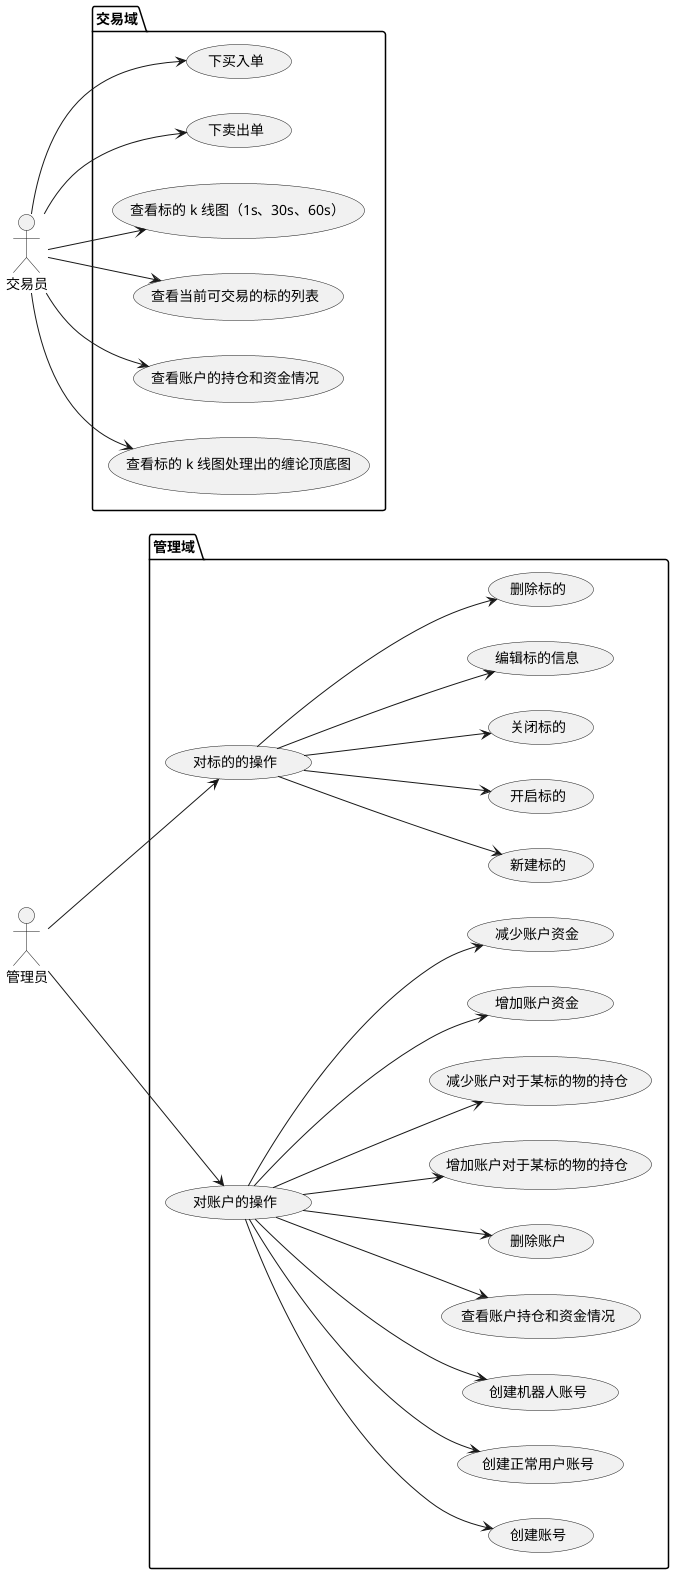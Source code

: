 @startuml

left to right direction

:管理员: as manager
:交易员: as trader

' max action: manage_action_16
package 管理域 {
    usecase "新建标的" as manage_action_1
    usecase "开启标的" as manage_action_2
    usecase "关闭标的" as manage_action_3
    usecase "编辑标的信息" as manage_action_4
    usecase "删除标的" as manage_action_5

    usecase "对标的的操作" as manage_action_11

    manage_action_11 --> manage_action_1
    manage_action_11 --> manage_action_2
    manage_action_11 --> manage_action_3
    manage_action_11 --> manage_action_4
    manage_action_11 --> manage_action_5

    usecase "创建账号" as manage_action_7
    usecase "创建正常用户账号" as manage_action_8
    usecase "创建机器人账号" as manage_action_9
    usecase "查看账户持仓和资金情况" as manage_action_6
    usecase "删除账户" as manage_action_10
    usecase "增加账户对于某标的物的持仓" as manage_action_13
    usecase "减少账户对于某标的物的持仓" as manage_action_14
    usecase "增加账户资金" as manage_action_15
    usecase "减少账户资金" as manage_action_16

    usecase "对账户的操作" as manage_action_12

    manage_action_12 --> manage_action_7
    manage_action_12 --> manage_action_8
    manage_action_12 --> manage_action_9
    manage_action_12 --> manage_action_6
    manage_action_12 --> manage_action_10
    manage_action_12 --> manage_action_13
    manage_action_12 --> manage_action_14
    manage_action_12 --> manage_action_15
    manage_action_12 --> manage_action_16
}

manager --> manage_action_11
manager --> manage_action_12

' max action: trade_action_6
package 交易域 {
  usecase "下买入单" as trade_action_1
  usecase "下卖出单" as trade_action_2
  usecase "查看标的 k 线图（1s、30s、60s）" as trade_action_3
  usecase "查看当前可交易的标的列表" as trade_action_4
  usecase "查看账户的持仓和资金情况" as trade_action_5
  usecase "查看标的 k 线图处理出的缠论顶底图" as trade_action_6
}

trader --> trade_action_1
trader --> trade_action_2
trader --> trade_action_3
trader --> trade_action_4
trader --> trade_action_5
trader --> trade_action_6

@enduml
